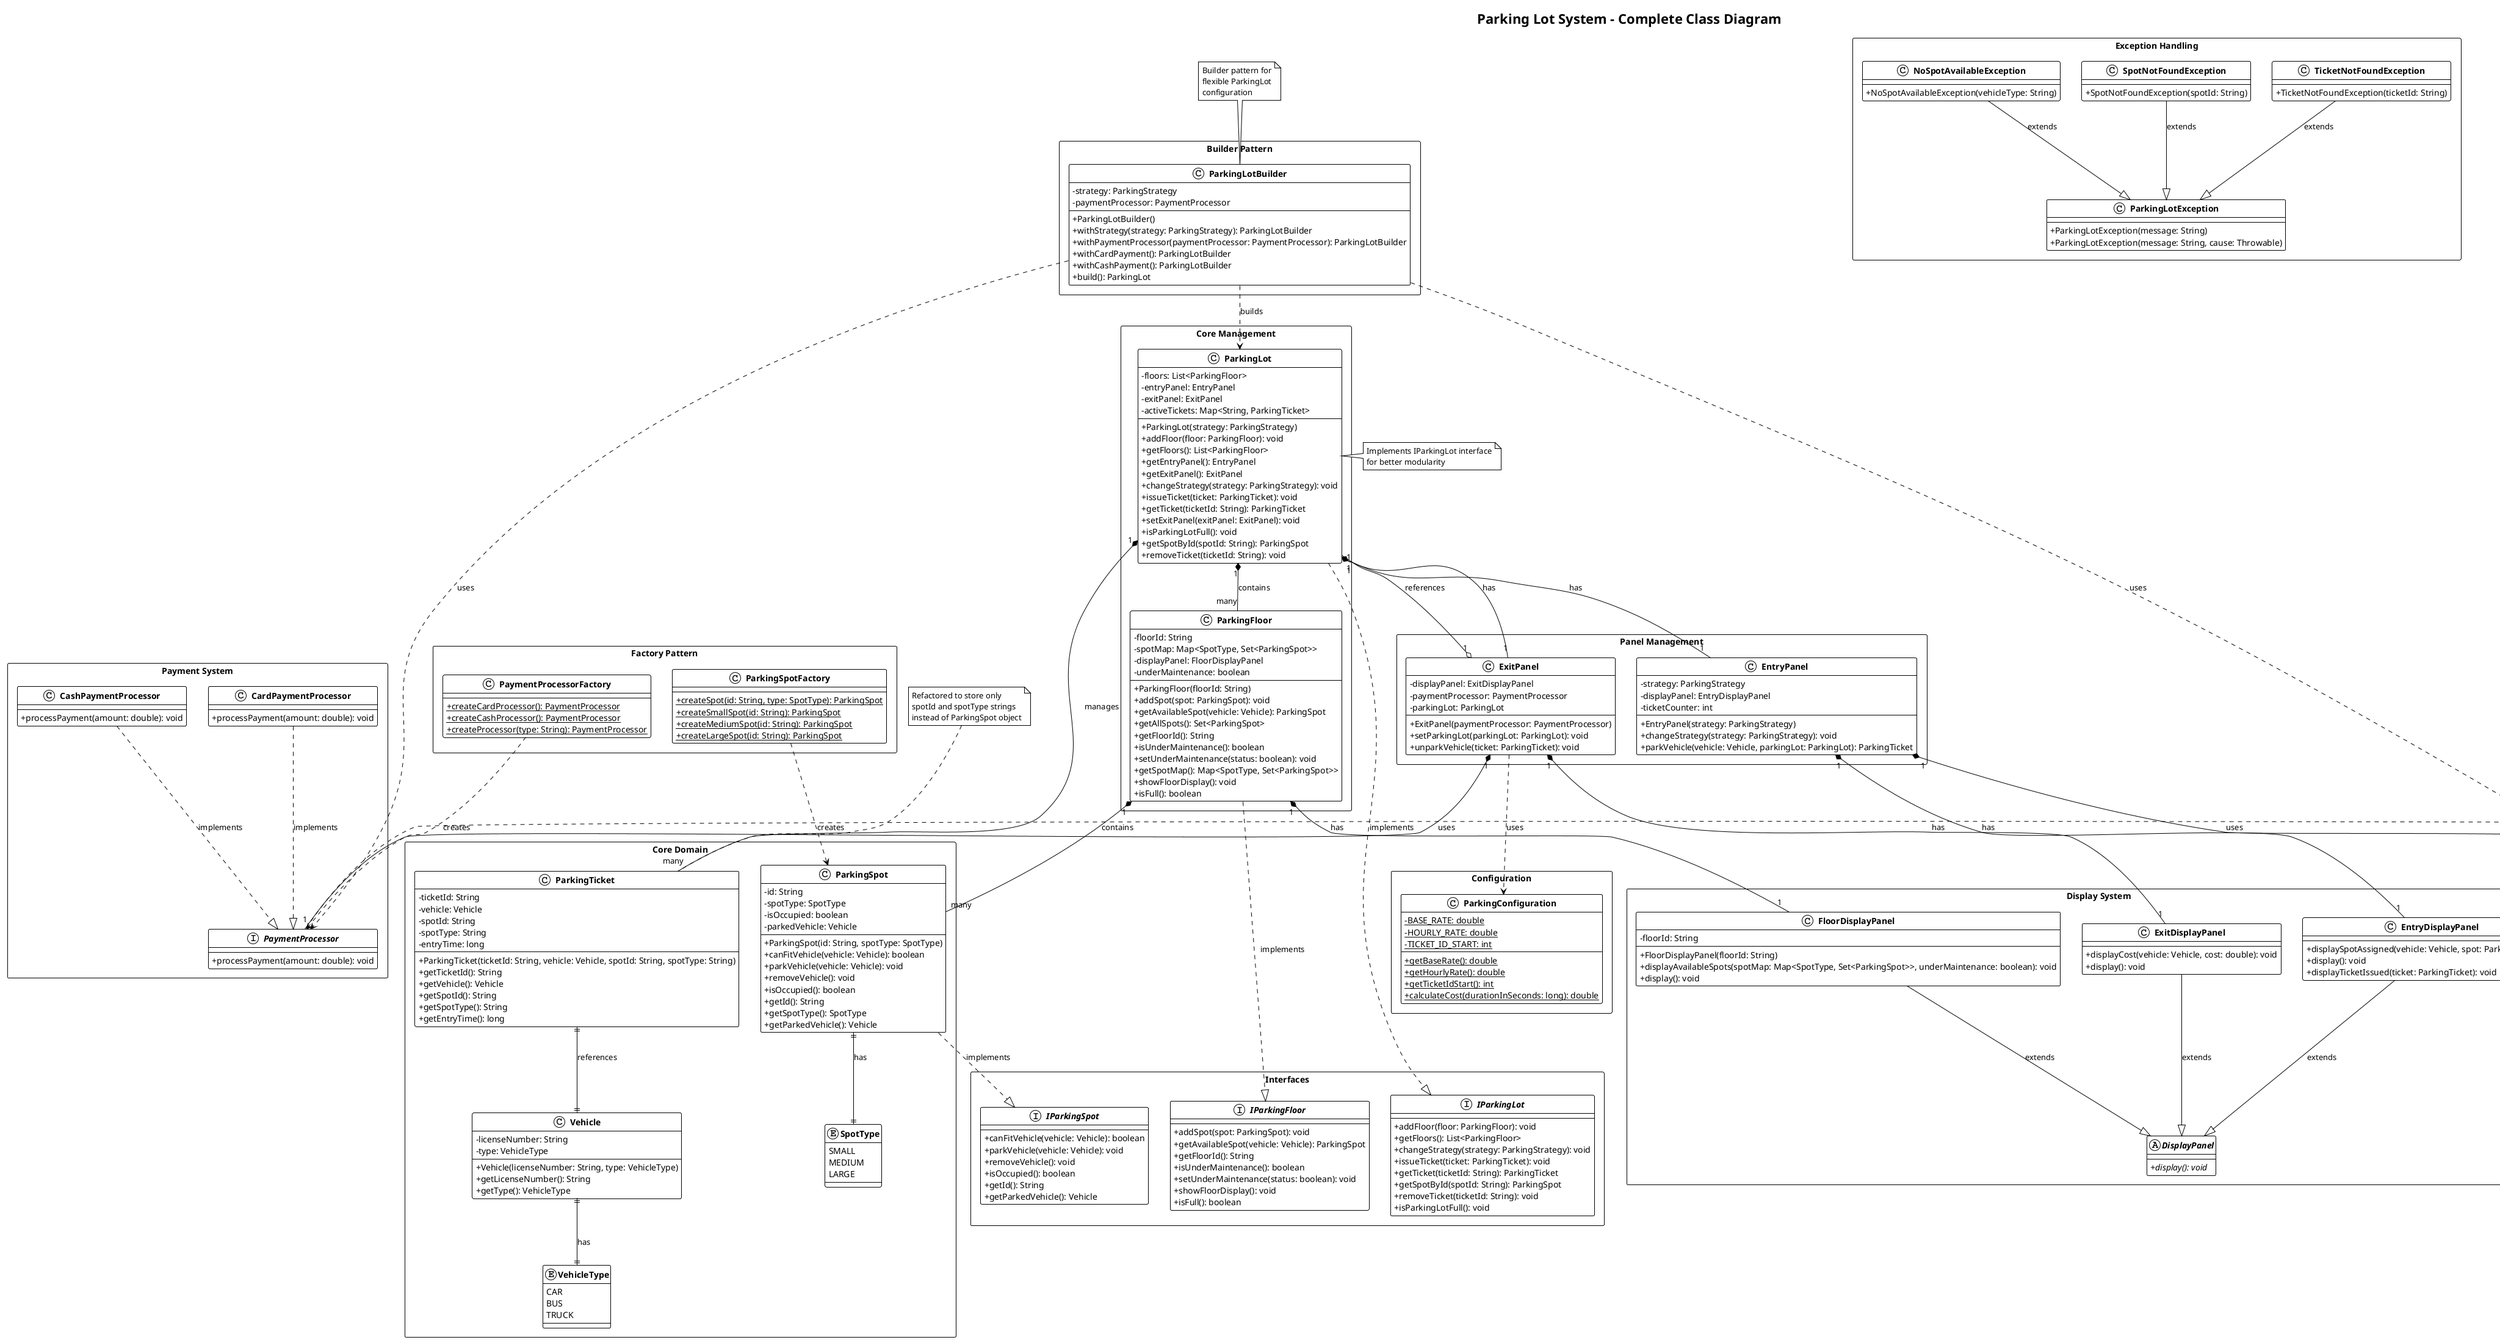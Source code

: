 @startuml Parking_Lot_System_Class_Diagram

!theme plain
skinparam classAttributeIconSize 0
skinparam classFontStyle bold
skinparam packageStyle rectangle

title Parking Lot System - Complete Class Diagram

' Core Domain Classes
package "Core Domain" {
    class Vehicle {
        - licenseNumber: String
        - type: VehicleType
        + Vehicle(licenseNumber: String, type: VehicleType)
        + getLicenseNumber(): String
        + getType(): VehicleType
    }
    
    enum VehicleType {
        CAR
        BUS  
        TRUCK
    }
    
    class ParkingSpot {
        - id: String
        - spotType: SpotType
        - isOccupied: boolean
        - parkedVehicle: Vehicle
        + ParkingSpot(id: String, spotType: SpotType)
        + canFitVehicle(vehicle: Vehicle): boolean
        + parkVehicle(vehicle: Vehicle): void
        + removeVehicle(): void
        + isOccupied(): boolean
        + getId(): String
        + getSpotType(): SpotType
        + getParkedVehicle(): Vehicle
    }
    
    enum SpotType {
        SMALL
        MEDIUM
        LARGE
    }
    
    class ParkingTicket {
        - ticketId: String
        - vehicle: Vehicle
        - spotId: String
        - spotType: String
        - entryTime: long
        + ParkingTicket(ticketId: String, vehicle: Vehicle, spotId: String, spotType: String)
        + getTicketId(): String
        + getVehicle(): Vehicle
        + getSpotId(): String
        + getSpotType(): String
        + getEntryTime(): long
    }
}

' Interfaces
package "Interfaces" {
    interface IParkingLot {
        + addFloor(floor: ParkingFloor): void
        + getFloors(): List<ParkingFloor>
        + changeStrategy(strategy: ParkingStrategy): void
        + issueTicket(ticket: ParkingTicket): void
        + getTicket(ticketId: String): ParkingTicket
        + getSpotById(spotId: String): ParkingSpot
        + removeTicket(ticketId: String): void
        + isParkingLotFull(): void
    }
    
    interface IParkingFloor {
        + addSpot(spot: ParkingSpot): void
        + getAvailableSpot(vehicle: Vehicle): ParkingSpot
        + getFloorId(): String
        + isUnderMaintenance(): boolean
        + setUnderMaintenance(status: boolean): void
        + showFloorDisplay(): void
        + isFull(): boolean
    }
    
    interface IParkingSpot {
        + canFitVehicle(vehicle: Vehicle): boolean
        + parkVehicle(vehicle: Vehicle): void
        + removeVehicle(): void
        + isOccupied(): boolean
        + getId(): String
        + getParkedVehicle(): Vehicle
    }
}

' Core Management Classes  
package "Core Management" {
    class ParkingLot {
        - floors: List<ParkingFloor>
        - entryPanel: EntryPanel
        - exitPanel: ExitPanel
        - activeTickets: Map<String, ParkingTicket>
        + ParkingLot(strategy: ParkingStrategy)
        + addFloor(floor: ParkingFloor): void
        + getFloors(): List<ParkingFloor>
        + getEntryPanel(): EntryPanel
        + getExitPanel(): ExitPanel
        + changeStrategy(strategy: ParkingStrategy): void
        + issueTicket(ticket: ParkingTicket): void
        + getTicket(ticketId: String): ParkingTicket
        + setExitPanel(exitPanel: ExitPanel): void
        + isParkingLotFull(): void
        + getSpotById(spotId: String): ParkingSpot
        + removeTicket(ticketId: String): void
    }
    
    class ParkingFloor {
        - floorId: String
        - spotMap: Map<SpotType, Set<ParkingSpot>>
        - displayPanel: FloorDisplayPanel
        - underMaintenance: boolean
        + ParkingFloor(floorId: String)
        + addSpot(spot: ParkingSpot): void
        + getAvailableSpot(vehicle: Vehicle): ParkingSpot
        + getAllSpots(): Set<ParkingSpot>
        + getFloorId(): String
        + isUnderMaintenance(): boolean
        + setUnderMaintenance(status: boolean): void
        + getSpotMap(): Map<SpotType, Set<ParkingSpot>>
        + showFloorDisplay(): void
        + isFull(): boolean
    }
}

' Strategy Pattern
package "Strategy Pattern" {
    interface ParkingStrategy {
        + findSpot(vehicle: Vehicle, parkingLot: ParkingLot): ParkingSpot
    }
    
    class NearestAvailableSpotStrategy {
        + findSpot(vehicle: Vehicle, parkingLot: ParkingLot): ParkingSpot
    }
    
    class RandomSpotStrategy {
        + findSpot(vehicle: Vehicle, parkingLot: ParkingLot): ParkingSpot
    }
}

' Payment System
package "Payment System" {
    interface PaymentProcessor {
        + processPayment(amount: double): void
    }
    
    class CardPaymentProcessor {
        + processPayment(amount: double): void
    }
    
    class CashPaymentProcessor {
        + processPayment(amount: double): void
    }
}

' Panel Management
package "Panel Management" {
    class EntryPanel {
        - strategy: ParkingStrategy
        - displayPanel: EntryDisplayPanel
        - ticketCounter: int
        + EntryPanel(strategy: ParkingStrategy)
        + changeStrategy(strategy: ParkingStrategy): void
        + parkVehicle(vehicle: Vehicle, parkingLot: ParkingLot): ParkingTicket
    }
    
    class ExitPanel {
        - displayPanel: ExitDisplayPanel
        - paymentProcessor: PaymentProcessor
        - parkingLot: ParkingLot
        + ExitPanel(paymentProcessor: PaymentProcessor)
        + setParkingLot(parkingLot: ParkingLot): void
        + unparkVehicle(ticket: ParkingTicket): void
    }
}

' Display System
package "Display System" {
    abstract class DisplayPanel {
        + {abstract} display(): void
    }
    
    class EntryDisplayPanel {
        + displaySpotAssigned(vehicle: Vehicle, spot: ParkingSpot): void
        + display(): void
        + displayTicketIssued(ticket: ParkingTicket): void
    }
    
    class ExitDisplayPanel {
        + displayCost(vehicle: Vehicle, cost: double): void
        + display(): void
    }
    
    class FloorDisplayPanel {
        - floorId: String
        + FloorDisplayPanel(floorId: String)
        + displayAvailableSpots(spotMap: Map<SpotType, Set<ParkingSpot>>, underMaintenance: boolean): void
        + display(): void
    }
}

' Factory Pattern
package "Factory Pattern" {
    class ParkingSpotFactory {
        + {static} createSpot(id: String, type: SpotType): ParkingSpot
        + {static} createSmallSpot(id: String): ParkingSpot
        + {static} createMediumSpot(id: String): ParkingSpot
        + {static} createLargeSpot(id: String): ParkingSpot
    }
    
    class PaymentProcessorFactory {
        + {static} createCardProcessor(): PaymentProcessor
        + {static} createCashProcessor(): PaymentProcessor
        + {static} createProcessor(type: String): PaymentProcessor
    }
}

' Builder Pattern
package "Builder Pattern" {
    class ParkingLotBuilder {
        - strategy: ParkingStrategy
        - paymentProcessor: PaymentProcessor
        + ParkingLotBuilder()
        + withStrategy(strategy: ParkingStrategy): ParkingLotBuilder
        + withPaymentProcessor(paymentProcessor: PaymentProcessor): ParkingLotBuilder
        + withCardPayment(): ParkingLotBuilder
        + withCashPayment(): ParkingLotBuilder
        + build(): ParkingLot
    }
}

' Configuration
package "Configuration" {
    class ParkingConfiguration {
        - {static} BASE_RATE: double
        - {static} HOURLY_RATE: double
        - {static} TICKET_ID_START: int
        + {static} getBaseRate(): double
        + {static} getHourlyRate(): double
        + {static} getTicketIdStart(): int
        + {static} calculateCost(durationInSeconds: long): double
    }
}

' Exception Handling
package "Exception Handling" {
    class ParkingLotException {
        + ParkingLotException(message: String)
        + ParkingLotException(message: String, cause: Throwable)
    }
    
    class NoSpotAvailableException {
        + NoSpotAvailableException(vehicleType: String)
    }
    
    class TicketNotFoundException {
        + TicketNotFoundException(ticketId: String)
    }
    
    class SpotNotFoundException {
        + SpotNotFoundException(spotId: String)
    }
}

' Main Classes
package "Application" {
    class Main {
        + {static} main(args: String[]): void
    }
    
    class ModularMain {
        + {static} main(args: String[]): void
    }
}

' Relationships - Core Domain
Vehicle ||--|| VehicleType : has
ParkingSpot ||--|| SpotType : has
ParkingTicket ||--|| Vehicle : references

' Relationships - Implementations
ParkingLot ..|> IParkingLot : implements
ParkingFloor ..|> IParkingFloor : implements
ParkingSpot ..|> IParkingSpot : implements

' Relationships - Strategy Pattern
NearestAvailableSpotStrategy ..|> ParkingStrategy : implements
RandomSpotStrategy ..|> ParkingStrategy : implements

' Relationships - Payment System
CardPaymentProcessor ..|> PaymentProcessor : implements
CashPaymentProcessor ..|> PaymentProcessor : implements

' Relationships - Display System
EntryDisplayPanel --|> DisplayPanel : extends
ExitDisplayPanel --|> DisplayPanel : extends
FloorDisplayPanel --|> DisplayPanel : extends

' Relationships - Exception Hierarchy
NoSpotAvailableException --|> ParkingLotException : extends
TicketNotFoundException --|> ParkingLotException : extends
SpotNotFoundException --|> ParkingLotException : extends

' Relationships - Composition/Aggregation
ParkingLot "1" *-- "many" ParkingFloor : contains
ParkingLot "1" *-- "1" EntryPanel : has
ParkingLot "1" *-- "1" ExitPanel : has
ParkingLot "1" *-- "many" ParkingTicket : manages

ParkingFloor "1" *-- "many" ParkingSpot : contains
ParkingFloor "1" *-- "1" FloorDisplayPanel : has

EntryPanel "1" *-- "1" ParkingStrategy : uses
EntryPanel "1" *-- "1" EntryDisplayPanel : has

ExitPanel "1" *-- "1" PaymentProcessor : uses
ExitPanel "1" *-- "1" ExitDisplayPanel : has
ExitPanel "1" o-- "1" ParkingLot : references

' Relationships - Factory Pattern
ParkingSpotFactory ..> ParkingSpot : creates
PaymentProcessorFactory ..> PaymentProcessor : creates

' Relationships - Builder Pattern
ParkingLotBuilder ..> ParkingLot : builds
ParkingLotBuilder ..> ParkingStrategy : uses
ParkingLotBuilder ..> PaymentProcessor : uses

' Relationships - Configuration
ExitPanel ..> ParkingConfiguration : uses

note top of ParkingTicket : Refactored to store only\nspotId and spotType strings\ninstead of ParkingSpot object

note right of ParkingLot : Implements IParkingLot interface\nfor better modularity

note bottom of ParkingStrategy : Strategy pattern allows\ndifferent spot allocation\nalgorithms

note left of PaymentProcessor : Payment processing is\nextensible through this\ninterface

note top of ParkingLotBuilder : Builder pattern for\nflexible ParkingLot\nconfiguration

@enduml